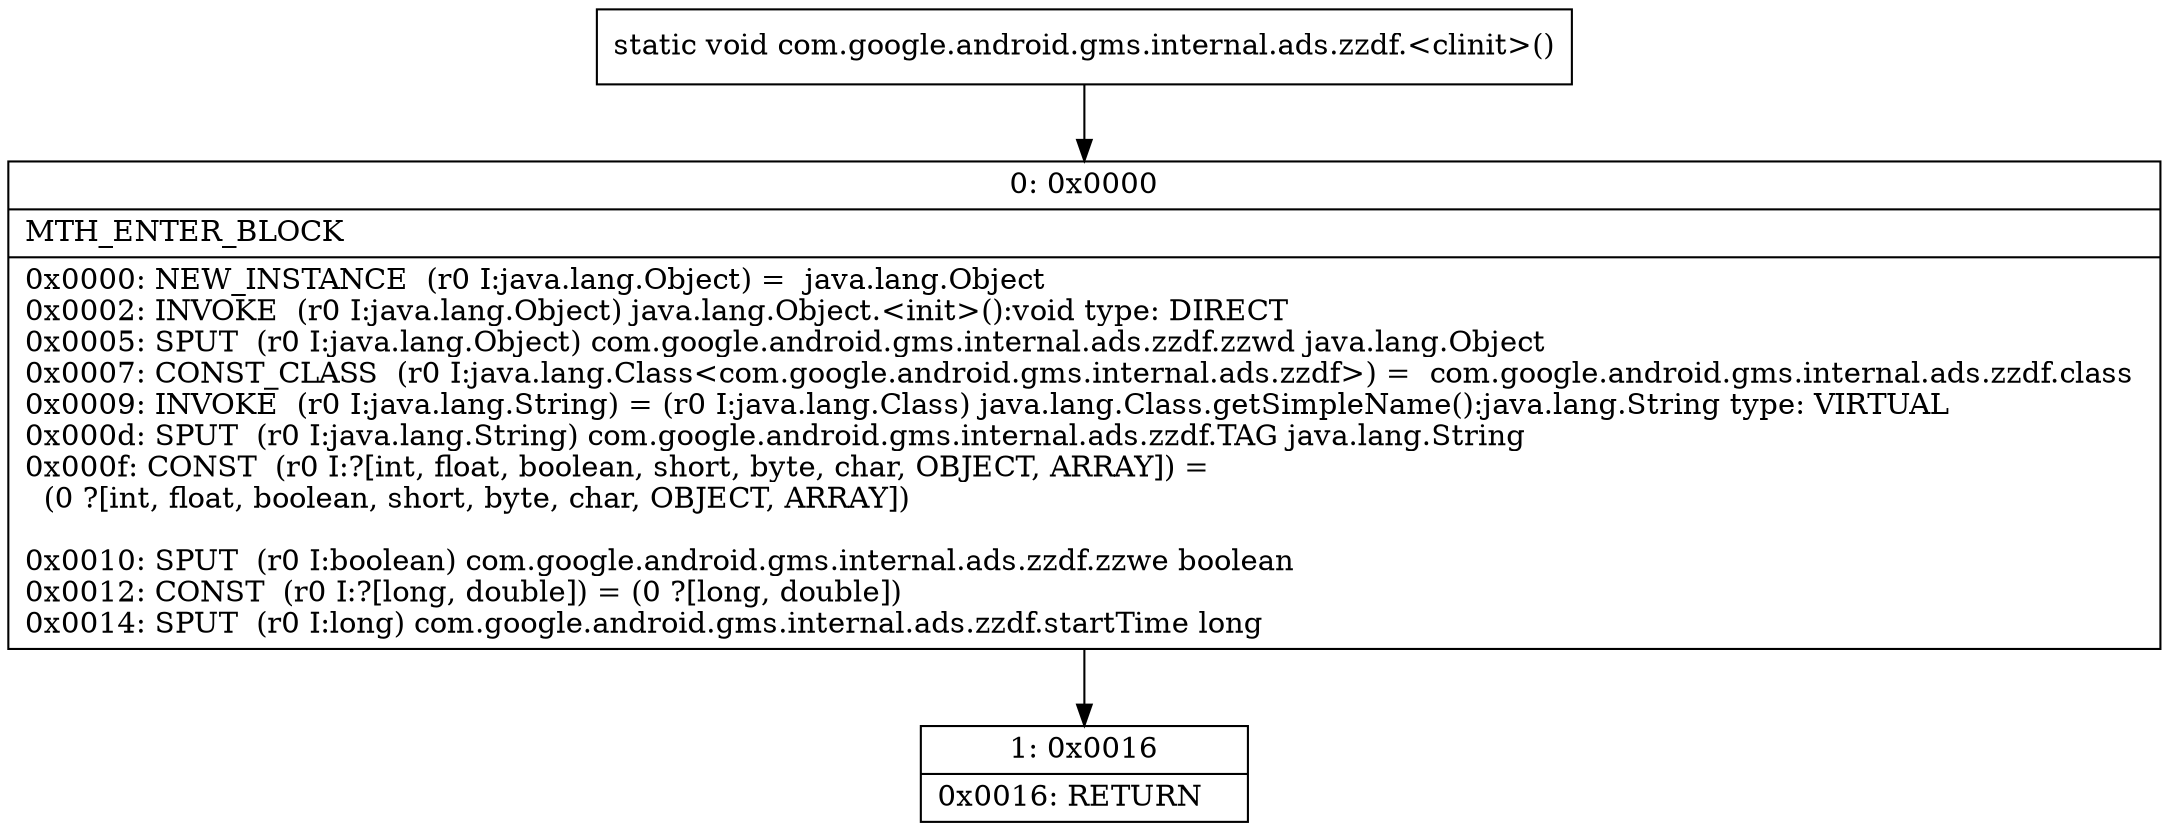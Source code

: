 digraph "CFG forcom.google.android.gms.internal.ads.zzdf.\<clinit\>()V" {
Node_0 [shape=record,label="{0\:\ 0x0000|MTH_ENTER_BLOCK\l|0x0000: NEW_INSTANCE  (r0 I:java.lang.Object) =  java.lang.Object \l0x0002: INVOKE  (r0 I:java.lang.Object) java.lang.Object.\<init\>():void type: DIRECT \l0x0005: SPUT  (r0 I:java.lang.Object) com.google.android.gms.internal.ads.zzdf.zzwd java.lang.Object \l0x0007: CONST_CLASS  (r0 I:java.lang.Class\<com.google.android.gms.internal.ads.zzdf\>) =  com.google.android.gms.internal.ads.zzdf.class \l0x0009: INVOKE  (r0 I:java.lang.String) = (r0 I:java.lang.Class) java.lang.Class.getSimpleName():java.lang.String type: VIRTUAL \l0x000d: SPUT  (r0 I:java.lang.String) com.google.android.gms.internal.ads.zzdf.TAG java.lang.String \l0x000f: CONST  (r0 I:?[int, float, boolean, short, byte, char, OBJECT, ARRAY]) = \l  (0 ?[int, float, boolean, short, byte, char, OBJECT, ARRAY])\l \l0x0010: SPUT  (r0 I:boolean) com.google.android.gms.internal.ads.zzdf.zzwe boolean \l0x0012: CONST  (r0 I:?[long, double]) = (0 ?[long, double]) \l0x0014: SPUT  (r0 I:long) com.google.android.gms.internal.ads.zzdf.startTime long \l}"];
Node_1 [shape=record,label="{1\:\ 0x0016|0x0016: RETURN   \l}"];
MethodNode[shape=record,label="{static void com.google.android.gms.internal.ads.zzdf.\<clinit\>() }"];
MethodNode -> Node_0;
Node_0 -> Node_1;
}

